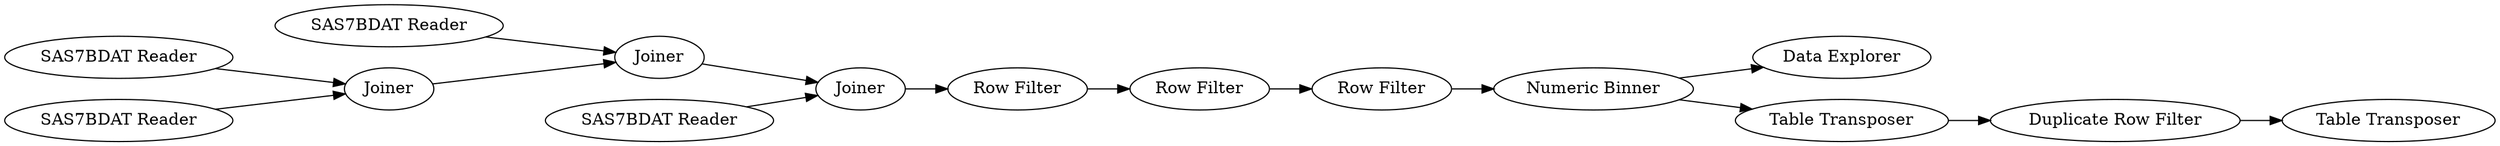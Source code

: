 digraph {
	"3051362146261074619_16" [label="Table Transposer"]
	"3051362146261074619_4" [label="SAS7BDAT Reader"]
	"3051362146261074619_6" [label=Joiner]
	"3051362146261074619_15" [label="Duplicate Row Filter"]
	"3051362146261074619_1" [label="SAS7BDAT Reader"]
	"3051362146261074619_3" [label="SAS7BDAT Reader"]
	"3051362146261074619_8" [label="Row Filter"]
	"3051362146261074619_7" [label=Joiner]
	"3051362146261074619_2" [label="SAS7BDAT Reader"]
	"3051362146261074619_10" [label="Row Filter"]
	"3051362146261074619_12" [label="Data Explorer"]
	"3051362146261074619_14" [label="Table Transposer"]
	"3051362146261074619_11" [label="Numeric Binner"]
	"3051362146261074619_9" [label="Row Filter"]
	"3051362146261074619_5" [label=Joiner]
	"3051362146261074619_11" -> "3051362146261074619_12"
	"3051362146261074619_15" -> "3051362146261074619_16"
	"3051362146261074619_8" -> "3051362146261074619_9"
	"3051362146261074619_10" -> "3051362146261074619_11"
	"3051362146261074619_4" -> "3051362146261074619_5"
	"3051362146261074619_11" -> "3051362146261074619_14"
	"3051362146261074619_1" -> "3051362146261074619_5"
	"3051362146261074619_2" -> "3051362146261074619_7"
	"3051362146261074619_9" -> "3051362146261074619_10"
	"3051362146261074619_3" -> "3051362146261074619_6"
	"3051362146261074619_6" -> "3051362146261074619_7"
	"3051362146261074619_14" -> "3051362146261074619_15"
	"3051362146261074619_7" -> "3051362146261074619_8"
	"3051362146261074619_5" -> "3051362146261074619_6"
	rankdir=LR
}
